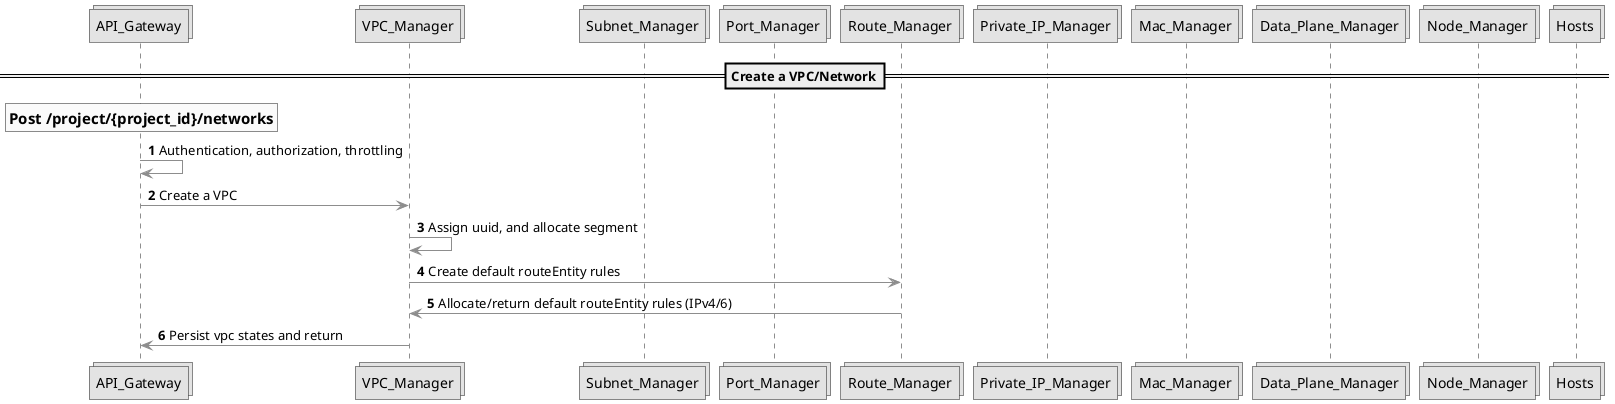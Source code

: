 ' Copyright 2019 The Alcor Authors.

' Licensed under the Apache License, Version 2.0 (the "License");
'        you may not use this file except in compliance with the License.
'        You may obtain a copy of the License at

'        http://www.apache.org/licenses/LICENSE-2.0

'        Unless required by applicable law or agreed to in writing, software
'        distributed under the License is distributed on an "AS IS" BASIS,
'        WITHOUT WARRANTIES OR CONDITIONS OF ANY KIND, either express or implied.
'        See the License for the specific language governing permissions and
'        limitations under the License.

@startuml

skinparam sequence {
    ArrowColor DeepSkyBlue
    ActorBorderColor DeepSkyBlue
    LifeLineBorderColor blue
    LifeLineBackgroundColor #A9DCDF

    ActorBackgroundColor aqua
    ActorFontColor DeepSkyBlue
    ActorFontSize 17
    ActorFontName Aapex

    CollectionsBorderColor #ff0000
    CollectionsBackgroundColor DodgerBlue

    ParticipantBorderColor DeepSkyBlue
    ParticipantBackgroundColor DodgerBlue
    ParticipantFontName Impact
    ParticipantFontSize 17
    ParticipantFontColor #A9DCDF
}

skinparam monochrome true
autonumber
collections API_Gateway
collections VPC_Manager
collections Subnet_Manager
collections Port_Manager
collections Route_Manager
collections Private_IP_Manager
collections Mac_Manager
collections Data_Plane_Manager
collections Node_Manager
collections Hosts

==Create a VPC/Network==
rnote over API_Gateway: ==Post /project/{project_id}/networks
API_Gateway -> API_Gateway: Authentication, authorization, throttling
API_Gateway -> VPC_Manager: Create a VPC
VPC_Manager -> VPC_Manager: Assign uuid, and allocate segment
VPC_Manager -> Route_Manager: Create default routeEntity rules
Route_Manager -> VPC_Manager: Allocate/return default routeEntity rules (IPv4/6)
VPC_Manager -> API_Gateway: Persist vpc states and return

@enduml